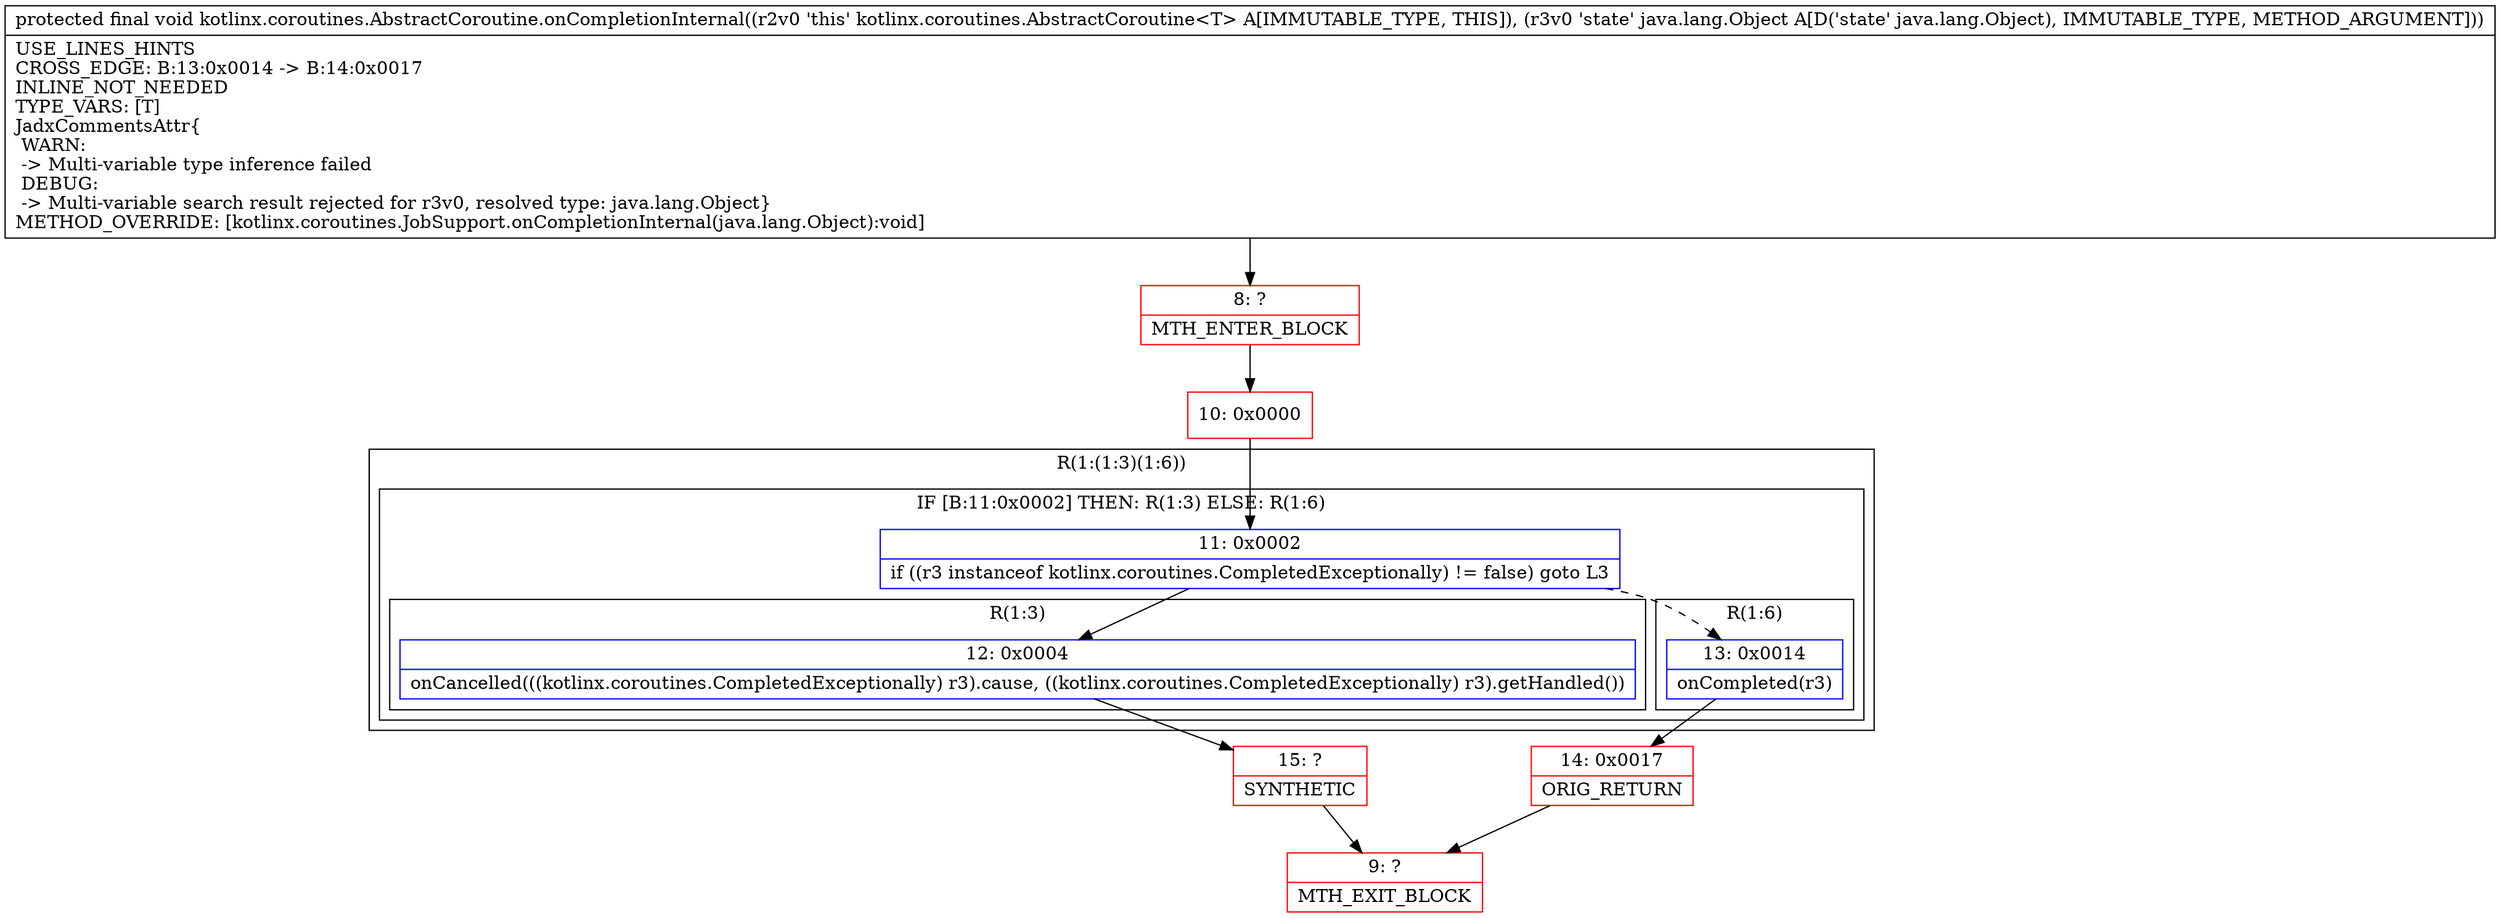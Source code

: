 digraph "CFG forkotlinx.coroutines.AbstractCoroutine.onCompletionInternal(Ljava\/lang\/Object;)V" {
subgraph cluster_Region_300335389 {
label = "R(1:(1:3)(1:6))";
node [shape=record,color=blue];
subgraph cluster_IfRegion_951605250 {
label = "IF [B:11:0x0002] THEN: R(1:3) ELSE: R(1:6)";
node [shape=record,color=blue];
Node_11 [shape=record,label="{11\:\ 0x0002|if ((r3 instanceof kotlinx.coroutines.CompletedExceptionally) != false) goto L3\l}"];
subgraph cluster_Region_1689034078 {
label = "R(1:3)";
node [shape=record,color=blue];
Node_12 [shape=record,label="{12\:\ 0x0004|onCancelled(((kotlinx.coroutines.CompletedExceptionally) r3).cause, ((kotlinx.coroutines.CompletedExceptionally) r3).getHandled())\l}"];
}
subgraph cluster_Region_1428257349 {
label = "R(1:6)";
node [shape=record,color=blue];
Node_13 [shape=record,label="{13\:\ 0x0014|onCompleted(r3)\l}"];
}
}
}
Node_8 [shape=record,color=red,label="{8\:\ ?|MTH_ENTER_BLOCK\l}"];
Node_10 [shape=record,color=red,label="{10\:\ 0x0000}"];
Node_15 [shape=record,color=red,label="{15\:\ ?|SYNTHETIC\l}"];
Node_9 [shape=record,color=red,label="{9\:\ ?|MTH_EXIT_BLOCK\l}"];
Node_14 [shape=record,color=red,label="{14\:\ 0x0017|ORIG_RETURN\l}"];
MethodNode[shape=record,label="{protected final void kotlinx.coroutines.AbstractCoroutine.onCompletionInternal((r2v0 'this' kotlinx.coroutines.AbstractCoroutine\<T\> A[IMMUTABLE_TYPE, THIS]), (r3v0 'state' java.lang.Object A[D('state' java.lang.Object), IMMUTABLE_TYPE, METHOD_ARGUMENT]))  | USE_LINES_HINTS\lCROSS_EDGE: B:13:0x0014 \-\> B:14:0x0017\lINLINE_NOT_NEEDED\lTYPE_VARS: [T]\lJadxCommentsAttr\{\l WARN: \l \-\> Multi\-variable type inference failed\l DEBUG: \l \-\> Multi\-variable search result rejected for r3v0, resolved type: java.lang.Object\}\lMETHOD_OVERRIDE: [kotlinx.coroutines.JobSupport.onCompletionInternal(java.lang.Object):void]\l}"];
MethodNode -> Node_8;Node_11 -> Node_12;
Node_11 -> Node_13[style=dashed];
Node_12 -> Node_15;
Node_13 -> Node_14;
Node_8 -> Node_10;
Node_10 -> Node_11;
Node_15 -> Node_9;
Node_14 -> Node_9;
}

